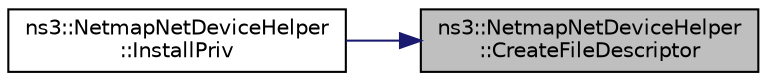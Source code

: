 digraph "ns3::NetmapNetDeviceHelper::CreateFileDescriptor"
{
 // LATEX_PDF_SIZE
  edge [fontname="Helvetica",fontsize="10",labelfontname="Helvetica",labelfontsize="10"];
  node [fontname="Helvetica",fontsize="10",shape=record];
  rankdir="RL";
  Node1 [label="ns3::NetmapNetDeviceHelper\l::CreateFileDescriptor",height=0.2,width=0.4,color="black", fillcolor="grey75", style="filled", fontcolor="black",tooltip="Call out to a separate process running as suid root in order to get a raw socket."];
  Node1 -> Node2 [dir="back",color="midnightblue",fontsize="10",style="solid",fontname="Helvetica"];
  Node2 [label="ns3::NetmapNetDeviceHelper\l::InstallPriv",height=0.2,width=0.4,color="black", fillcolor="white", style="filled",URL="$classns3_1_1_netmap_net_device_helper.html#a1330830790a108f1ebcdf8e9f7319b89",tooltip="This method creates an ns3::FdNetDevice attached to a physical network interface."];
}
